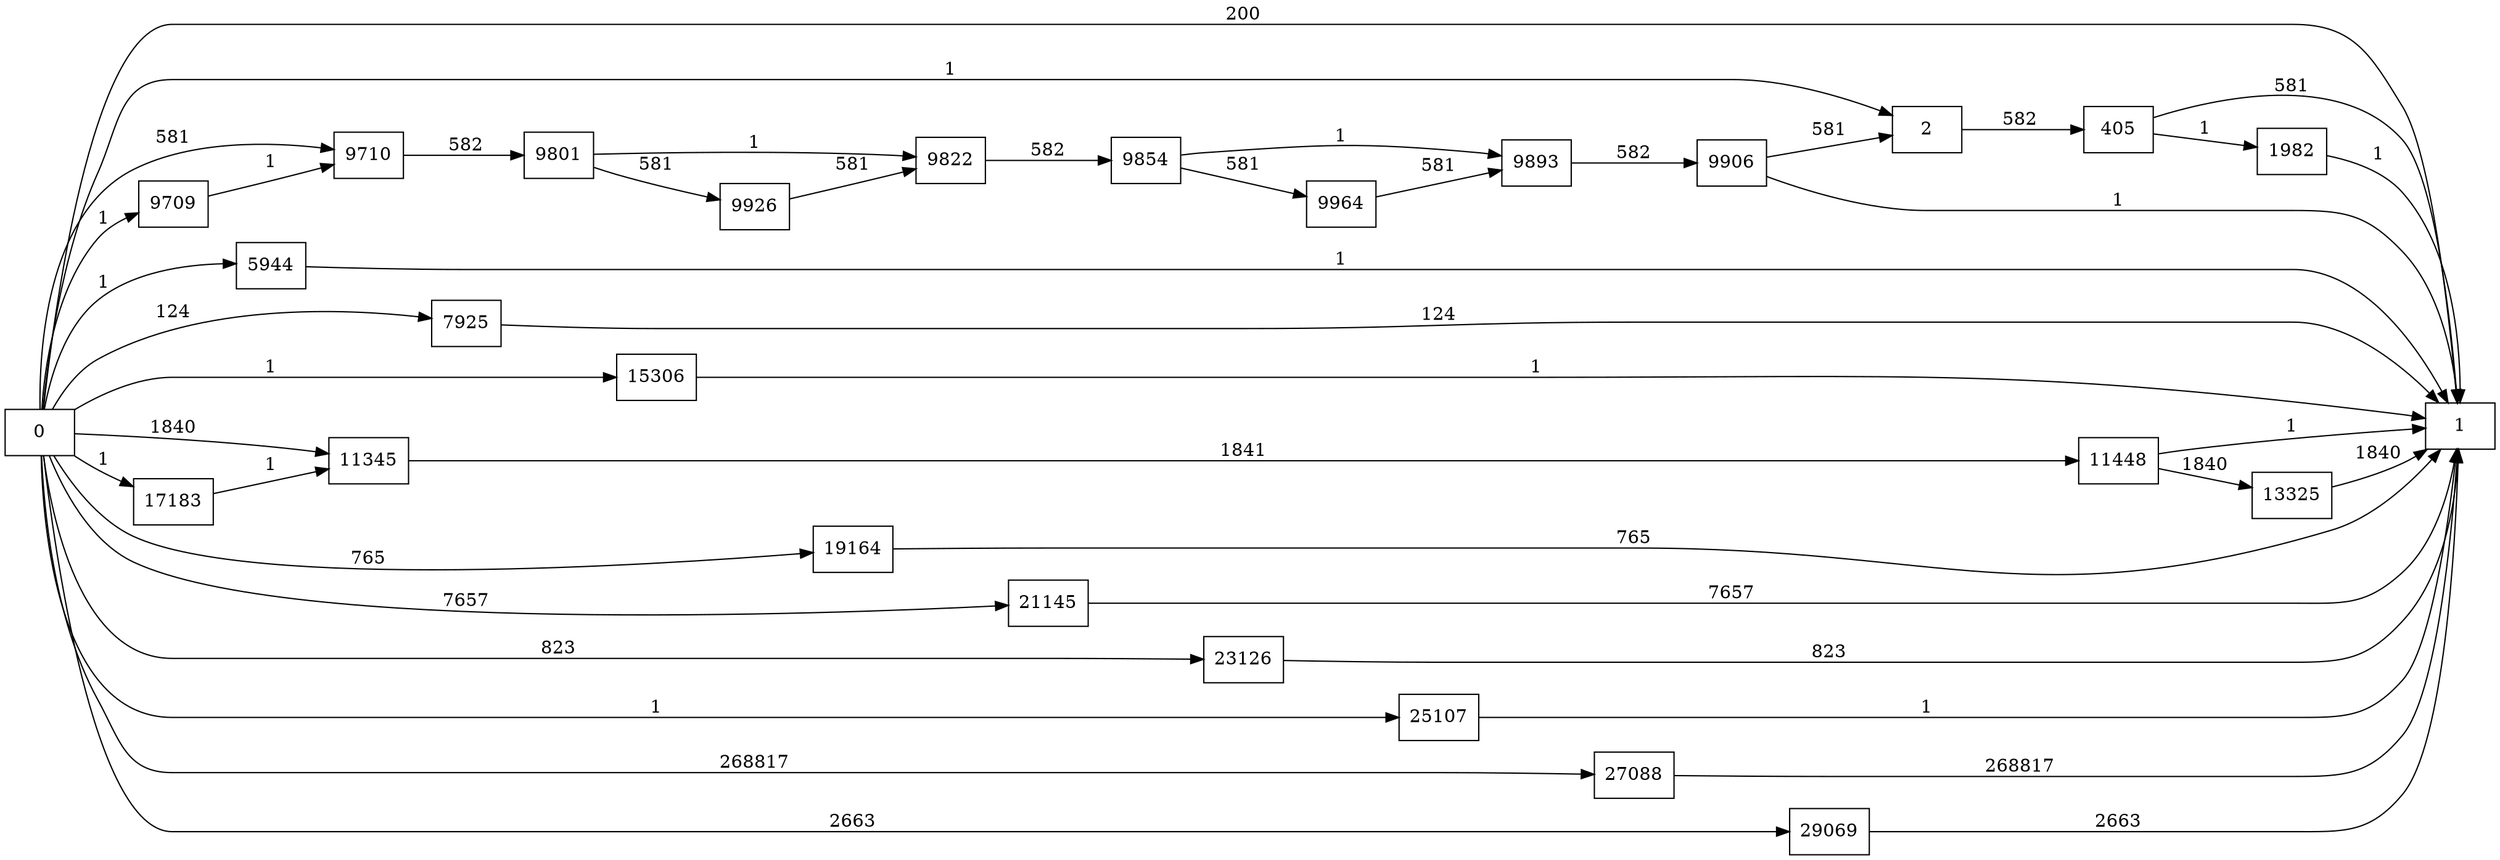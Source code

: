 digraph {
	graph [rankdir=LR]
	node [shape=rectangle]
	2 -> 405 [label=582]
	405 -> 1 [label=581]
	405 -> 1982 [label=1]
	1982 -> 1 [label=1]
	5944 -> 1 [label=1]
	7925 -> 1 [label=124]
	9709 -> 9710 [label=1]
	9710 -> 9801 [label=582]
	9801 -> 9822 [label=1]
	9801 -> 9926 [label=581]
	9822 -> 9854 [label=582]
	9854 -> 9893 [label=1]
	9854 -> 9964 [label=581]
	9893 -> 9906 [label=582]
	9906 -> 1 [label=1]
	9906 -> 2 [label=581]
	9926 -> 9822 [label=581]
	9964 -> 9893 [label=581]
	11345 -> 11448 [label=1841]
	11448 -> 1 [label=1]
	11448 -> 13325 [label=1840]
	13325 -> 1 [label=1840]
	15306 -> 1 [label=1]
	17183 -> 11345 [label=1]
	19164 -> 1 [label=765]
	21145 -> 1 [label=7657]
	23126 -> 1 [label=823]
	25107 -> 1 [label=1]
	27088 -> 1 [label=268817]
	29069 -> 1 [label=2663]
	0 -> 2 [label=1]
	0 -> 9710 [label=581]
	0 -> 11345 [label=1840]
	0 -> 1 [label=200]
	0 -> 5944 [label=1]
	0 -> 7925 [label=124]
	0 -> 9709 [label=1]
	0 -> 15306 [label=1]
	0 -> 17183 [label=1]
	0 -> 19164 [label=765]
	0 -> 21145 [label=7657]
	0 -> 23126 [label=823]
	0 -> 25107 [label=1]
	0 -> 27088 [label=268817]
	0 -> 29069 [label=2663]
}
